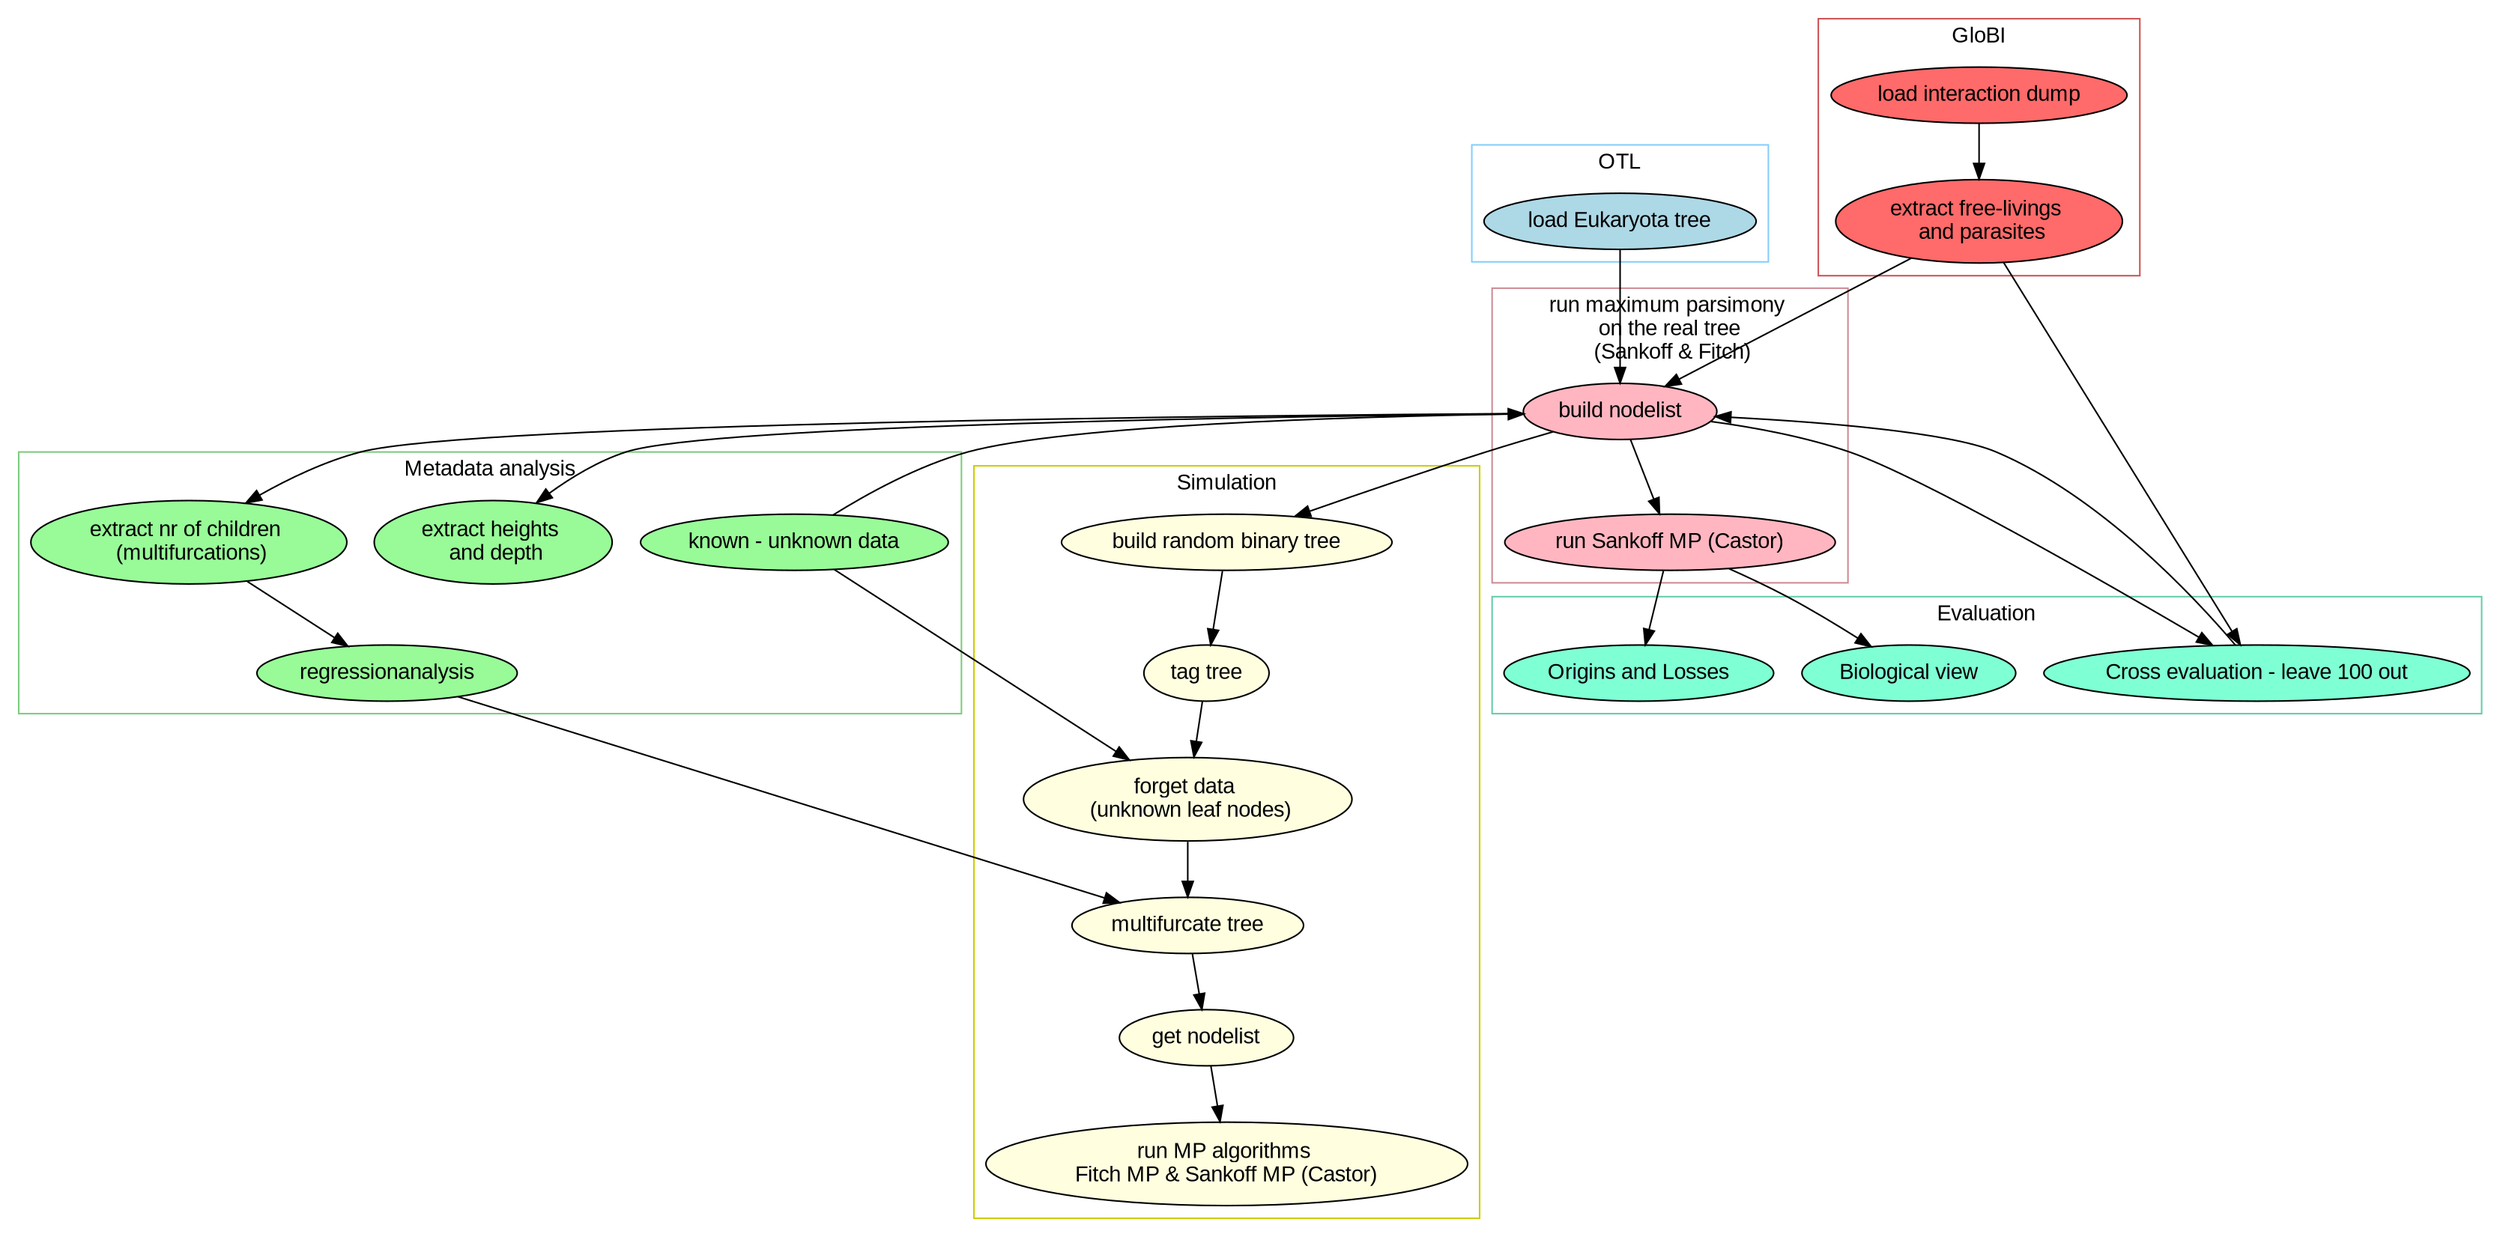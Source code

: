digraph G {
	graph[fontname="arial"]
	node [style=filled, fontname="arial"];

	subgraph cluster_0 {
		label = "GloBI";
		node [fillcolor=indianred1];
		color=indianred3;
		a0 -> a1;
	}

	a0 [label = "load interaction dump"]
	a1 [label = "extract free-livings \n and parasites"]

	subgraph cluster_1 {
		label = "OTL";
		node [fillcolor=lightblue];
		color=lightskyblue
		b0;
	}

	b0 [label = "load Eukaryota tree"]

	subgraph cluster_2 {
		label = "Metadata analysis";
		node [fillcolor=palegreen];
		color=palegreen3
		c0;
		c1;
		c2 -> c3;
	}

	c0 [label = "known - unknown data"]
	c1 [label = "extract heights \n and depth"]
	c2 [label = "extract nr of children \n (multifurcations)"]
	c3 [label = "regressionanalysis"]

	subgraph cluster_3 {
		label = "Simulation";
		node [fillcolor=lightyellow];
		color=yellow3
		d0 -> d1 -> d2 -> d3 -> d4 -> d5;
	}

	d0 [label = "build random binary tree"]
	d1 [label = "tag tree"]
	d2 [label = "forget data \n (unknown leaf nodes)"]
	d3 [label = "multifurcate tree"]
	d4 [label = "get nodelist"]
	d5 [label = "run MP algorithms \n Fitch MP & Sankoff MP (Castor) "]

	subgraph cluster_4 {
		label = "run maximum parsimony \n on the real tree \n (Sankoff & Fitch)";
		node [fillcolor=lightpink];
		color=lightpink3
		e0 -> e1;
	}
	
	e0 [label = "build nodelist"]
	e1 [label = "run Sankoff MP (Castor)"]
	
	subgraph cluster_5 {
		label = "Evaluation";
		node [fillcolor=aquamarine];
		color=aquamarine3
		f0;
		f1;
		f2;
	}

	f0 [label = "Biological view"]
	f1 [label = "Origins and Losses"]
	f2 [label = "Cross evaluation - leave 100 out"]

	a1 -> e0;
	a1 -> f2;
	b0 -> e0;
	c0 -> d2;
	c0 -> e0;
	c3 -> d3;
	e0 -> c1;
	e0 -> c2;
	e0 -> d0;
	e0 -> f2;
	e1 -> f0;
	e1 -> f1;
	f2 -> e0;
}